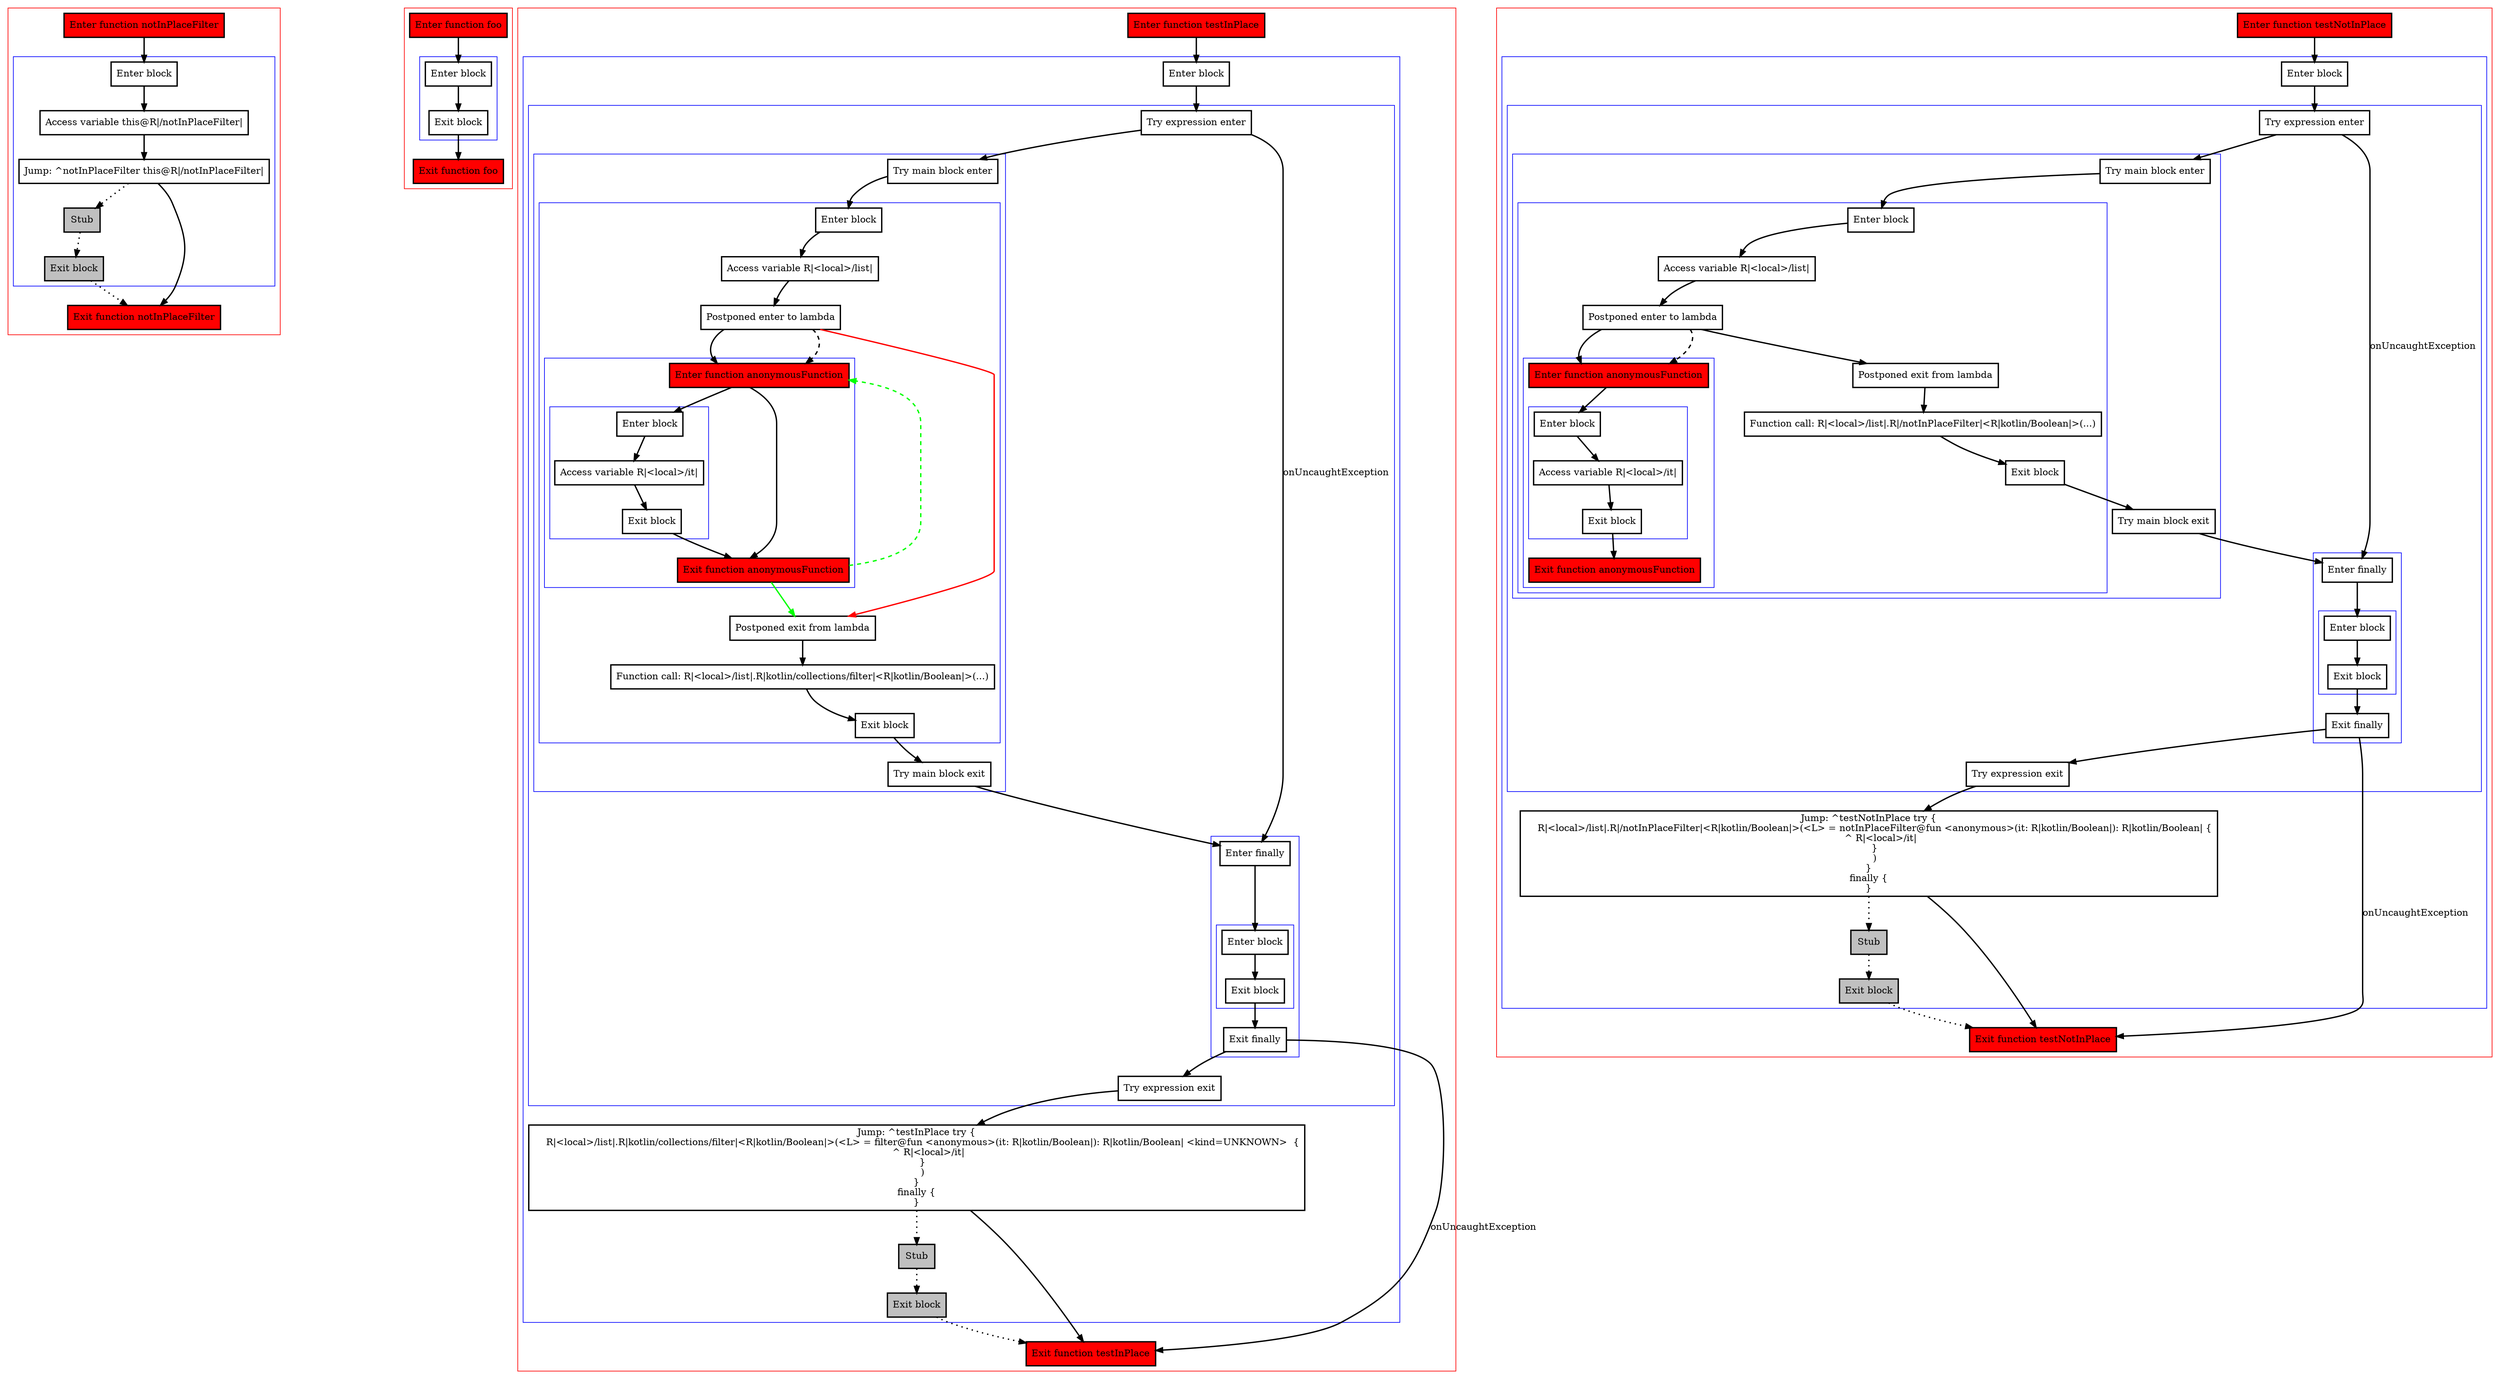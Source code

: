 digraph tryWithLambdaInside_kt {
    graph [nodesep=3]
    node [shape=box penwidth=2]
    edge [penwidth=2]

    subgraph cluster_0 {
        color=red
        0 [label="Enter function notInPlaceFilter" style="filled" fillcolor=red];
        subgraph cluster_1 {
            color=blue
            1 [label="Enter block"];
            2 [label="Access variable this@R|/notInPlaceFilter|"];
            3 [label="Jump: ^notInPlaceFilter this@R|/notInPlaceFilter|"];
            4 [label="Stub" style="filled" fillcolor=gray];
            5 [label="Exit block" style="filled" fillcolor=gray];
        }
        6 [label="Exit function notInPlaceFilter" style="filled" fillcolor=red];
    }
    0 -> {1};
    1 -> {2};
    2 -> {3};
    3 -> {6};
    3 -> {4} [style=dotted];
    4 -> {5} [style=dotted];
    5 -> {6} [style=dotted];

    subgraph cluster_2 {
        color=red
        7 [label="Enter function foo" style="filled" fillcolor=red];
        subgraph cluster_3 {
            color=blue
            8 [label="Enter block"];
            9 [label="Exit block"];
        }
        10 [label="Exit function foo" style="filled" fillcolor=red];
    }
    7 -> {8};
    8 -> {9};
    9 -> {10};

    subgraph cluster_4 {
        color=red
        11 [label="Enter function testInPlace" style="filled" fillcolor=red];
        subgraph cluster_5 {
            color=blue
            12 [label="Enter block"];
            subgraph cluster_6 {
                color=blue
                13 [label="Try expression enter"];
                subgraph cluster_7 {
                    color=blue
                    14 [label="Try main block enter"];
                    subgraph cluster_8 {
                        color=blue
                        15 [label="Enter block"];
                        16 [label="Access variable R|<local>/list|"];
                        17 [label="Postponed enter to lambda"];
                        subgraph cluster_9 {
                            color=blue
                            31 [label="Enter function anonymousFunction" style="filled" fillcolor=red];
                            subgraph cluster_10 {
                                color=blue
                                32 [label="Enter block"];
                                33 [label="Access variable R|<local>/it|"];
                                34 [label="Exit block"];
                            }
                            35 [label="Exit function anonymousFunction" style="filled" fillcolor=red];
                        }
                        18 [label="Postponed exit from lambda"];
                        19 [label="Function call: R|<local>/list|.R|kotlin/collections/filter|<R|kotlin/Boolean|>(...)"];
                        20 [label="Exit block"];
                    }
                    21 [label="Try main block exit"];
                }
                subgraph cluster_11 {
                    color=blue
                    22 [label="Enter finally"];
                    subgraph cluster_12 {
                        color=blue
                        23 [label="Enter block"];
                        24 [label="Exit block"];
                    }
                    25 [label="Exit finally"];
                }
                26 [label="Try expression exit"];
            }
            27 [label="Jump: ^testInPlace try {
    R|<local>/list|.R|kotlin/collections/filter|<R|kotlin/Boolean|>(<L> = filter@fun <anonymous>(it: R|kotlin/Boolean|): R|kotlin/Boolean| <kind=UNKNOWN>  {
        ^ R|<local>/it|
    }
    )
}
finally {
}
"];
            28 [label="Stub" style="filled" fillcolor=gray];
            29 [label="Exit block" style="filled" fillcolor=gray];
        }
        30 [label="Exit function testInPlace" style="filled" fillcolor=red];
    }
    11 -> {12};
    12 -> {13};
    13 -> {14};
    13 -> {22}    [label=onUncaughtException];
    14 -> {15};
    15 -> {16};
    16 -> {17};
    17 -> {31};
    17 -> {18} [color=red];
    17 -> {31} [style=dashed];
    18 -> {19};
    19 -> {20};
    20 -> {21};
    21 -> {22};
    22 -> {23};
    23 -> {24};
    24 -> {25};
    25 -> {26};
    25 -> {30}    [label=onUncaughtException];
    26 -> {27};
    27 -> {30};
    27 -> {28} [style=dotted];
    28 -> {29} [style=dotted];
    29 -> {30} [style=dotted];
    31 -> {35 32};
    32 -> {33};
    33 -> {34};
    34 -> {35};
    35 -> {18} [color=green];
    35 -> {31} [color=green style=dashed];

    subgraph cluster_13 {
        color=red
        36 [label="Enter function testNotInPlace" style="filled" fillcolor=red];
        subgraph cluster_14 {
            color=blue
            37 [label="Enter block"];
            subgraph cluster_15 {
                color=blue
                38 [label="Try expression enter"];
                subgraph cluster_16 {
                    color=blue
                    39 [label="Try main block enter"];
                    subgraph cluster_17 {
                        color=blue
                        40 [label="Enter block"];
                        41 [label="Access variable R|<local>/list|"];
                        42 [label="Postponed enter to lambda"];
                        subgraph cluster_18 {
                            color=blue
                            56 [label="Enter function anonymousFunction" style="filled" fillcolor=red];
                            subgraph cluster_19 {
                                color=blue
                                57 [label="Enter block"];
                                58 [label="Access variable R|<local>/it|"];
                                59 [label="Exit block"];
                            }
                            60 [label="Exit function anonymousFunction" style="filled" fillcolor=red];
                        }
                        43 [label="Postponed exit from lambda"];
                        44 [label="Function call: R|<local>/list|.R|/notInPlaceFilter|<R|kotlin/Boolean|>(...)"];
                        45 [label="Exit block"];
                    }
                    46 [label="Try main block exit"];
                }
                subgraph cluster_20 {
                    color=blue
                    47 [label="Enter finally"];
                    subgraph cluster_21 {
                        color=blue
                        48 [label="Enter block"];
                        49 [label="Exit block"];
                    }
                    50 [label="Exit finally"];
                }
                51 [label="Try expression exit"];
            }
            52 [label="Jump: ^testNotInPlace try {
    R|<local>/list|.R|/notInPlaceFilter|<R|kotlin/Boolean|>(<L> = notInPlaceFilter@fun <anonymous>(it: R|kotlin/Boolean|): R|kotlin/Boolean| {
        ^ R|<local>/it|
    }
    )
}
finally {
}
"];
            53 [label="Stub" style="filled" fillcolor=gray];
            54 [label="Exit block" style="filled" fillcolor=gray];
        }
        55 [label="Exit function testNotInPlace" style="filled" fillcolor=red];
    }
    36 -> {37};
    37 -> {38};
    38 -> {39};
    38 -> {47}    [label=onUncaughtException];
    39 -> {40};
    40 -> {41};
    41 -> {42};
    42 -> {43 56};
    42 -> {56} [style=dashed];
    43 -> {44};
    44 -> {45};
    45 -> {46};
    46 -> {47};
    47 -> {48};
    48 -> {49};
    49 -> {50};
    50 -> {51};
    50 -> {55}    [label=onUncaughtException];
    51 -> {52};
    52 -> {55};
    52 -> {53} [style=dotted];
    53 -> {54} [style=dotted];
    54 -> {55} [style=dotted];
    56 -> {57};
    57 -> {58};
    58 -> {59};
    59 -> {60};

}
